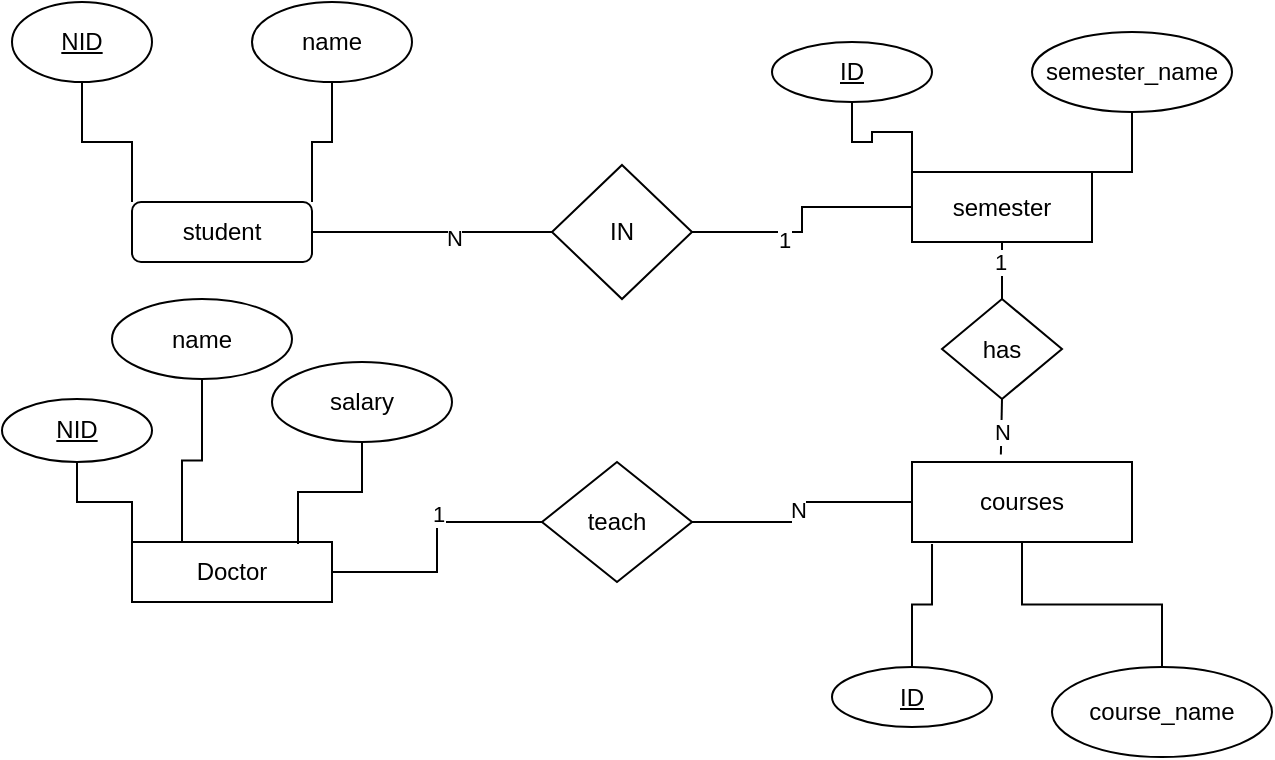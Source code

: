 <mxfile version="22.1.11" type="device">
  <diagram name="Page-1" id="0d8w-vTjwl8TWHLDObKT">
    <mxGraphModel dx="875" dy="464" grid="1" gridSize="10" guides="1" tooltips="1" connect="1" arrows="1" fold="1" page="1" pageScale="1" pageWidth="850" pageHeight="1100" math="0" shadow="0">
      <root>
        <mxCell id="0" />
        <mxCell id="1" parent="0" />
        <mxCell id="MIgJgT11oqX7cX8ws0wY-3" style="edgeStyle=orthogonalEdgeStyle;rounded=0;orthogonalLoop=1;jettySize=auto;html=1;exitX=0;exitY=0;exitDx=0;exitDy=0;entryX=0.5;entryY=1;entryDx=0;entryDy=0;endArrow=none;endFill=0;" edge="1" parent="1" source="MIgJgT11oqX7cX8ws0wY-1" target="MIgJgT11oqX7cX8ws0wY-2">
          <mxGeometry relative="1" as="geometry" />
        </mxCell>
        <mxCell id="MIgJgT11oqX7cX8ws0wY-5" style="edgeStyle=orthogonalEdgeStyle;rounded=0;orthogonalLoop=1;jettySize=auto;html=1;exitX=1;exitY=0;exitDx=0;exitDy=0;entryX=0.5;entryY=1;entryDx=0;entryDy=0;endArrow=none;endFill=0;" edge="1" parent="1" source="MIgJgT11oqX7cX8ws0wY-1" target="MIgJgT11oqX7cX8ws0wY-4">
          <mxGeometry relative="1" as="geometry" />
        </mxCell>
        <mxCell id="MIgJgT11oqX7cX8ws0wY-1" value="student" style="rounded=1;whiteSpace=wrap;html=1;" vertex="1" parent="1">
          <mxGeometry x="90" y="150" width="90" height="30" as="geometry" />
        </mxCell>
        <mxCell id="MIgJgT11oqX7cX8ws0wY-2" value="&lt;u&gt;NID&lt;/u&gt;" style="ellipse;whiteSpace=wrap;html=1;" vertex="1" parent="1">
          <mxGeometry x="30" y="50" width="70" height="40" as="geometry" />
        </mxCell>
        <mxCell id="MIgJgT11oqX7cX8ws0wY-4" value="name" style="ellipse;whiteSpace=wrap;html=1;" vertex="1" parent="1">
          <mxGeometry x="150" y="50" width="80" height="40" as="geometry" />
        </mxCell>
        <mxCell id="MIgJgT11oqX7cX8ws0wY-8" style="edgeStyle=orthogonalEdgeStyle;rounded=0;orthogonalLoop=1;jettySize=auto;html=1;exitX=0;exitY=0;exitDx=0;exitDy=0;entryX=0.5;entryY=1;entryDx=0;entryDy=0;endArrow=none;endFill=0;" edge="1" parent="1" source="MIgJgT11oqX7cX8ws0wY-6" target="MIgJgT11oqX7cX8ws0wY-7">
          <mxGeometry relative="1" as="geometry" />
        </mxCell>
        <mxCell id="MIgJgT11oqX7cX8ws0wY-10" style="edgeStyle=orthogonalEdgeStyle;rounded=0;orthogonalLoop=1;jettySize=auto;html=1;exitX=1;exitY=0;exitDx=0;exitDy=0;entryX=0.5;entryY=1;entryDx=0;entryDy=0;endArrow=none;endFill=0;" edge="1" parent="1" source="MIgJgT11oqX7cX8ws0wY-6" target="MIgJgT11oqX7cX8ws0wY-9">
          <mxGeometry relative="1" as="geometry" />
        </mxCell>
        <mxCell id="MIgJgT11oqX7cX8ws0wY-6" value="semester" style="rounded=0;whiteSpace=wrap;html=1;" vertex="1" parent="1">
          <mxGeometry x="480" y="135" width="90" height="35" as="geometry" />
        </mxCell>
        <mxCell id="MIgJgT11oqX7cX8ws0wY-7" value="&lt;u&gt;ID&lt;/u&gt;" style="ellipse;whiteSpace=wrap;html=1;" vertex="1" parent="1">
          <mxGeometry x="410" y="70" width="80" height="30" as="geometry" />
        </mxCell>
        <mxCell id="MIgJgT11oqX7cX8ws0wY-9" value="semester_name" style="ellipse;whiteSpace=wrap;html=1;" vertex="1" parent="1">
          <mxGeometry x="540" y="65" width="100" height="40" as="geometry" />
        </mxCell>
        <mxCell id="MIgJgT11oqX7cX8ws0wY-12" style="edgeStyle=orthogonalEdgeStyle;rounded=0;orthogonalLoop=1;jettySize=auto;html=1;entryX=0;entryY=0.5;entryDx=0;entryDy=0;endArrow=none;endFill=0;" edge="1" parent="1" source="MIgJgT11oqX7cX8ws0wY-11" target="MIgJgT11oqX7cX8ws0wY-6">
          <mxGeometry relative="1" as="geometry" />
        </mxCell>
        <mxCell id="MIgJgT11oqX7cX8ws0wY-15" value="1&lt;br&gt;" style="edgeLabel;html=1;align=center;verticalAlign=middle;resizable=0;points=[];" vertex="1" connectable="0" parent="MIgJgT11oqX7cX8ws0wY-12">
          <mxGeometry x="-0.252" y="-4" relative="1" as="geometry">
            <mxPoint as="offset" />
          </mxGeometry>
        </mxCell>
        <mxCell id="MIgJgT11oqX7cX8ws0wY-13" style="edgeStyle=orthogonalEdgeStyle;rounded=0;orthogonalLoop=1;jettySize=auto;html=1;endArrow=none;endFill=0;" edge="1" parent="1" source="MIgJgT11oqX7cX8ws0wY-11" target="MIgJgT11oqX7cX8ws0wY-1">
          <mxGeometry relative="1" as="geometry" />
        </mxCell>
        <mxCell id="MIgJgT11oqX7cX8ws0wY-14" value="N" style="edgeLabel;html=1;align=center;verticalAlign=middle;resizable=0;points=[];" vertex="1" connectable="0" parent="MIgJgT11oqX7cX8ws0wY-13">
          <mxGeometry x="-0.18" y="3" relative="1" as="geometry">
            <mxPoint as="offset" />
          </mxGeometry>
        </mxCell>
        <mxCell id="MIgJgT11oqX7cX8ws0wY-11" value="IN" style="rhombus;whiteSpace=wrap;html=1;" vertex="1" parent="1">
          <mxGeometry x="300" y="131.5" width="70" height="67" as="geometry" />
        </mxCell>
        <mxCell id="MIgJgT11oqX7cX8ws0wY-16" value="courses" style="rounded=0;whiteSpace=wrap;html=1;" vertex="1" parent="1">
          <mxGeometry x="480" y="280" width="110" height="40" as="geometry" />
        </mxCell>
        <mxCell id="MIgJgT11oqX7cX8ws0wY-17" value="&lt;u&gt;ID&lt;/u&gt;" style="ellipse;whiteSpace=wrap;html=1;" vertex="1" parent="1">
          <mxGeometry x="440" y="382.5" width="80" height="30" as="geometry" />
        </mxCell>
        <mxCell id="MIgJgT11oqX7cX8ws0wY-18" style="edgeStyle=orthogonalEdgeStyle;rounded=0;orthogonalLoop=1;jettySize=auto;html=1;entryX=0.091;entryY=1.025;entryDx=0;entryDy=0;entryPerimeter=0;endArrow=none;endFill=0;" edge="1" parent="1" source="MIgJgT11oqX7cX8ws0wY-17" target="MIgJgT11oqX7cX8ws0wY-16">
          <mxGeometry relative="1" as="geometry" />
        </mxCell>
        <mxCell id="MIgJgT11oqX7cX8ws0wY-20" style="edgeStyle=orthogonalEdgeStyle;rounded=0;orthogonalLoop=1;jettySize=auto;html=1;entryX=0.5;entryY=1;entryDx=0;entryDy=0;endArrow=none;endFill=0;" edge="1" parent="1" source="MIgJgT11oqX7cX8ws0wY-19" target="MIgJgT11oqX7cX8ws0wY-16">
          <mxGeometry relative="1" as="geometry" />
        </mxCell>
        <mxCell id="MIgJgT11oqX7cX8ws0wY-19" value="course_name" style="ellipse;whiteSpace=wrap;html=1;" vertex="1" parent="1">
          <mxGeometry x="550" y="382.5" width="110" height="45" as="geometry" />
        </mxCell>
        <mxCell id="MIgJgT11oqX7cX8ws0wY-25" style="edgeStyle=orthogonalEdgeStyle;rounded=0;orthogonalLoop=1;jettySize=auto;html=1;exitX=0.5;exitY=0;exitDx=0;exitDy=0;entryX=0.5;entryY=1;entryDx=0;entryDy=0;endArrow=none;endFill=0;" edge="1" parent="1" source="MIgJgT11oqX7cX8ws0wY-22" target="MIgJgT11oqX7cX8ws0wY-6">
          <mxGeometry relative="1" as="geometry" />
        </mxCell>
        <mxCell id="MIgJgT11oqX7cX8ws0wY-29" value="1" style="edgeLabel;html=1;align=center;verticalAlign=middle;resizable=0;points=[];" vertex="1" connectable="0" parent="MIgJgT11oqX7cX8ws0wY-25">
          <mxGeometry x="0.298" y="1" relative="1" as="geometry">
            <mxPoint as="offset" />
          </mxGeometry>
        </mxCell>
        <mxCell id="MIgJgT11oqX7cX8ws0wY-22" value="has" style="rhombus;whiteSpace=wrap;html=1;" vertex="1" parent="1">
          <mxGeometry x="495" y="198.5" width="60" height="50" as="geometry" />
        </mxCell>
        <mxCell id="MIgJgT11oqX7cX8ws0wY-26" style="edgeStyle=orthogonalEdgeStyle;rounded=0;orthogonalLoop=1;jettySize=auto;html=1;exitX=0.5;exitY=1;exitDx=0;exitDy=0;entryX=0.404;entryY=-0.095;entryDx=0;entryDy=0;entryPerimeter=0;endArrow=none;endFill=0;" edge="1" parent="1" source="MIgJgT11oqX7cX8ws0wY-22" target="MIgJgT11oqX7cX8ws0wY-16">
          <mxGeometry relative="1" as="geometry" />
        </mxCell>
        <mxCell id="MIgJgT11oqX7cX8ws0wY-30" value="N" style="edgeLabel;html=1;align=center;verticalAlign=middle;resizable=0;points=[];" vertex="1" connectable="0" parent="MIgJgT11oqX7cX8ws0wY-26">
          <mxGeometry x="0.191" relative="1" as="geometry">
            <mxPoint as="offset" />
          </mxGeometry>
        </mxCell>
        <mxCell id="MIgJgT11oqX7cX8ws0wY-37" style="edgeStyle=orthogonalEdgeStyle;rounded=0;orthogonalLoop=1;jettySize=auto;html=1;exitX=1;exitY=0.5;exitDx=0;exitDy=0;entryX=0;entryY=0.5;entryDx=0;entryDy=0;endArrow=none;endFill=0;" edge="1" parent="1" source="MIgJgT11oqX7cX8ws0wY-31" target="MIgJgT11oqX7cX8ws0wY-36">
          <mxGeometry relative="1" as="geometry" />
        </mxCell>
        <mxCell id="MIgJgT11oqX7cX8ws0wY-39" value="1" style="edgeLabel;html=1;align=center;verticalAlign=middle;resizable=0;points=[];" vertex="1" connectable="0" parent="MIgJgT11oqX7cX8ws0wY-37">
          <mxGeometry x="0.192" y="3" relative="1" as="geometry">
            <mxPoint y="-1" as="offset" />
          </mxGeometry>
        </mxCell>
        <mxCell id="MIgJgT11oqX7cX8ws0wY-31" value="Doctor" style="rounded=0;whiteSpace=wrap;html=1;" vertex="1" parent="1">
          <mxGeometry x="90" y="320" width="100" height="30" as="geometry" />
        </mxCell>
        <mxCell id="MIgJgT11oqX7cX8ws0wY-33" style="edgeStyle=orthogonalEdgeStyle;rounded=0;orthogonalLoop=1;jettySize=auto;html=1;entryX=0;entryY=0;entryDx=0;entryDy=0;endArrow=none;endFill=0;" edge="1" parent="1" source="MIgJgT11oqX7cX8ws0wY-32" target="MIgJgT11oqX7cX8ws0wY-31">
          <mxGeometry relative="1" as="geometry" />
        </mxCell>
        <mxCell id="MIgJgT11oqX7cX8ws0wY-32" value="&lt;u&gt;NID&lt;/u&gt;" style="ellipse;whiteSpace=wrap;html=1;" vertex="1" parent="1">
          <mxGeometry x="25" y="248.5" width="75" height="31.5" as="geometry" />
        </mxCell>
        <mxCell id="MIgJgT11oqX7cX8ws0wY-42" style="edgeStyle=orthogonalEdgeStyle;rounded=0;orthogonalLoop=1;jettySize=auto;html=1;entryX=0.25;entryY=0;entryDx=0;entryDy=0;endArrow=none;endFill=0;" edge="1" parent="1" source="MIgJgT11oqX7cX8ws0wY-34" target="MIgJgT11oqX7cX8ws0wY-31">
          <mxGeometry relative="1" as="geometry" />
        </mxCell>
        <mxCell id="MIgJgT11oqX7cX8ws0wY-34" value="name" style="ellipse;whiteSpace=wrap;html=1;" vertex="1" parent="1">
          <mxGeometry x="80" y="198.5" width="90" height="40" as="geometry" />
        </mxCell>
        <mxCell id="MIgJgT11oqX7cX8ws0wY-38" style="edgeStyle=orthogonalEdgeStyle;rounded=0;orthogonalLoop=1;jettySize=auto;html=1;exitX=1;exitY=0.5;exitDx=0;exitDy=0;entryX=0;entryY=0.5;entryDx=0;entryDy=0;endArrow=none;endFill=0;" edge="1" parent="1" source="MIgJgT11oqX7cX8ws0wY-36" target="MIgJgT11oqX7cX8ws0wY-16">
          <mxGeometry relative="1" as="geometry" />
        </mxCell>
        <mxCell id="MIgJgT11oqX7cX8ws0wY-40" value="N" style="edgeLabel;html=1;align=center;verticalAlign=middle;resizable=0;points=[];" vertex="1" connectable="0" parent="MIgJgT11oqX7cX8ws0wY-38">
          <mxGeometry x="0.017" y="2" relative="1" as="geometry">
            <mxPoint as="offset" />
          </mxGeometry>
        </mxCell>
        <mxCell id="MIgJgT11oqX7cX8ws0wY-36" value="teach" style="rhombus;whiteSpace=wrap;html=1;" vertex="1" parent="1">
          <mxGeometry x="295" y="280" width="75" height="60" as="geometry" />
        </mxCell>
        <mxCell id="MIgJgT11oqX7cX8ws0wY-43" value="salary" style="ellipse;whiteSpace=wrap;html=1;" vertex="1" parent="1">
          <mxGeometry x="160" y="230" width="90" height="40" as="geometry" />
        </mxCell>
        <mxCell id="MIgJgT11oqX7cX8ws0wY-44" style="edgeStyle=orthogonalEdgeStyle;rounded=0;orthogonalLoop=1;jettySize=auto;html=1;entryX=0.83;entryY=0.033;entryDx=0;entryDy=0;entryPerimeter=0;endArrow=none;endFill=0;" edge="1" parent="1" source="MIgJgT11oqX7cX8ws0wY-43" target="MIgJgT11oqX7cX8ws0wY-31">
          <mxGeometry relative="1" as="geometry" />
        </mxCell>
      </root>
    </mxGraphModel>
  </diagram>
</mxfile>
